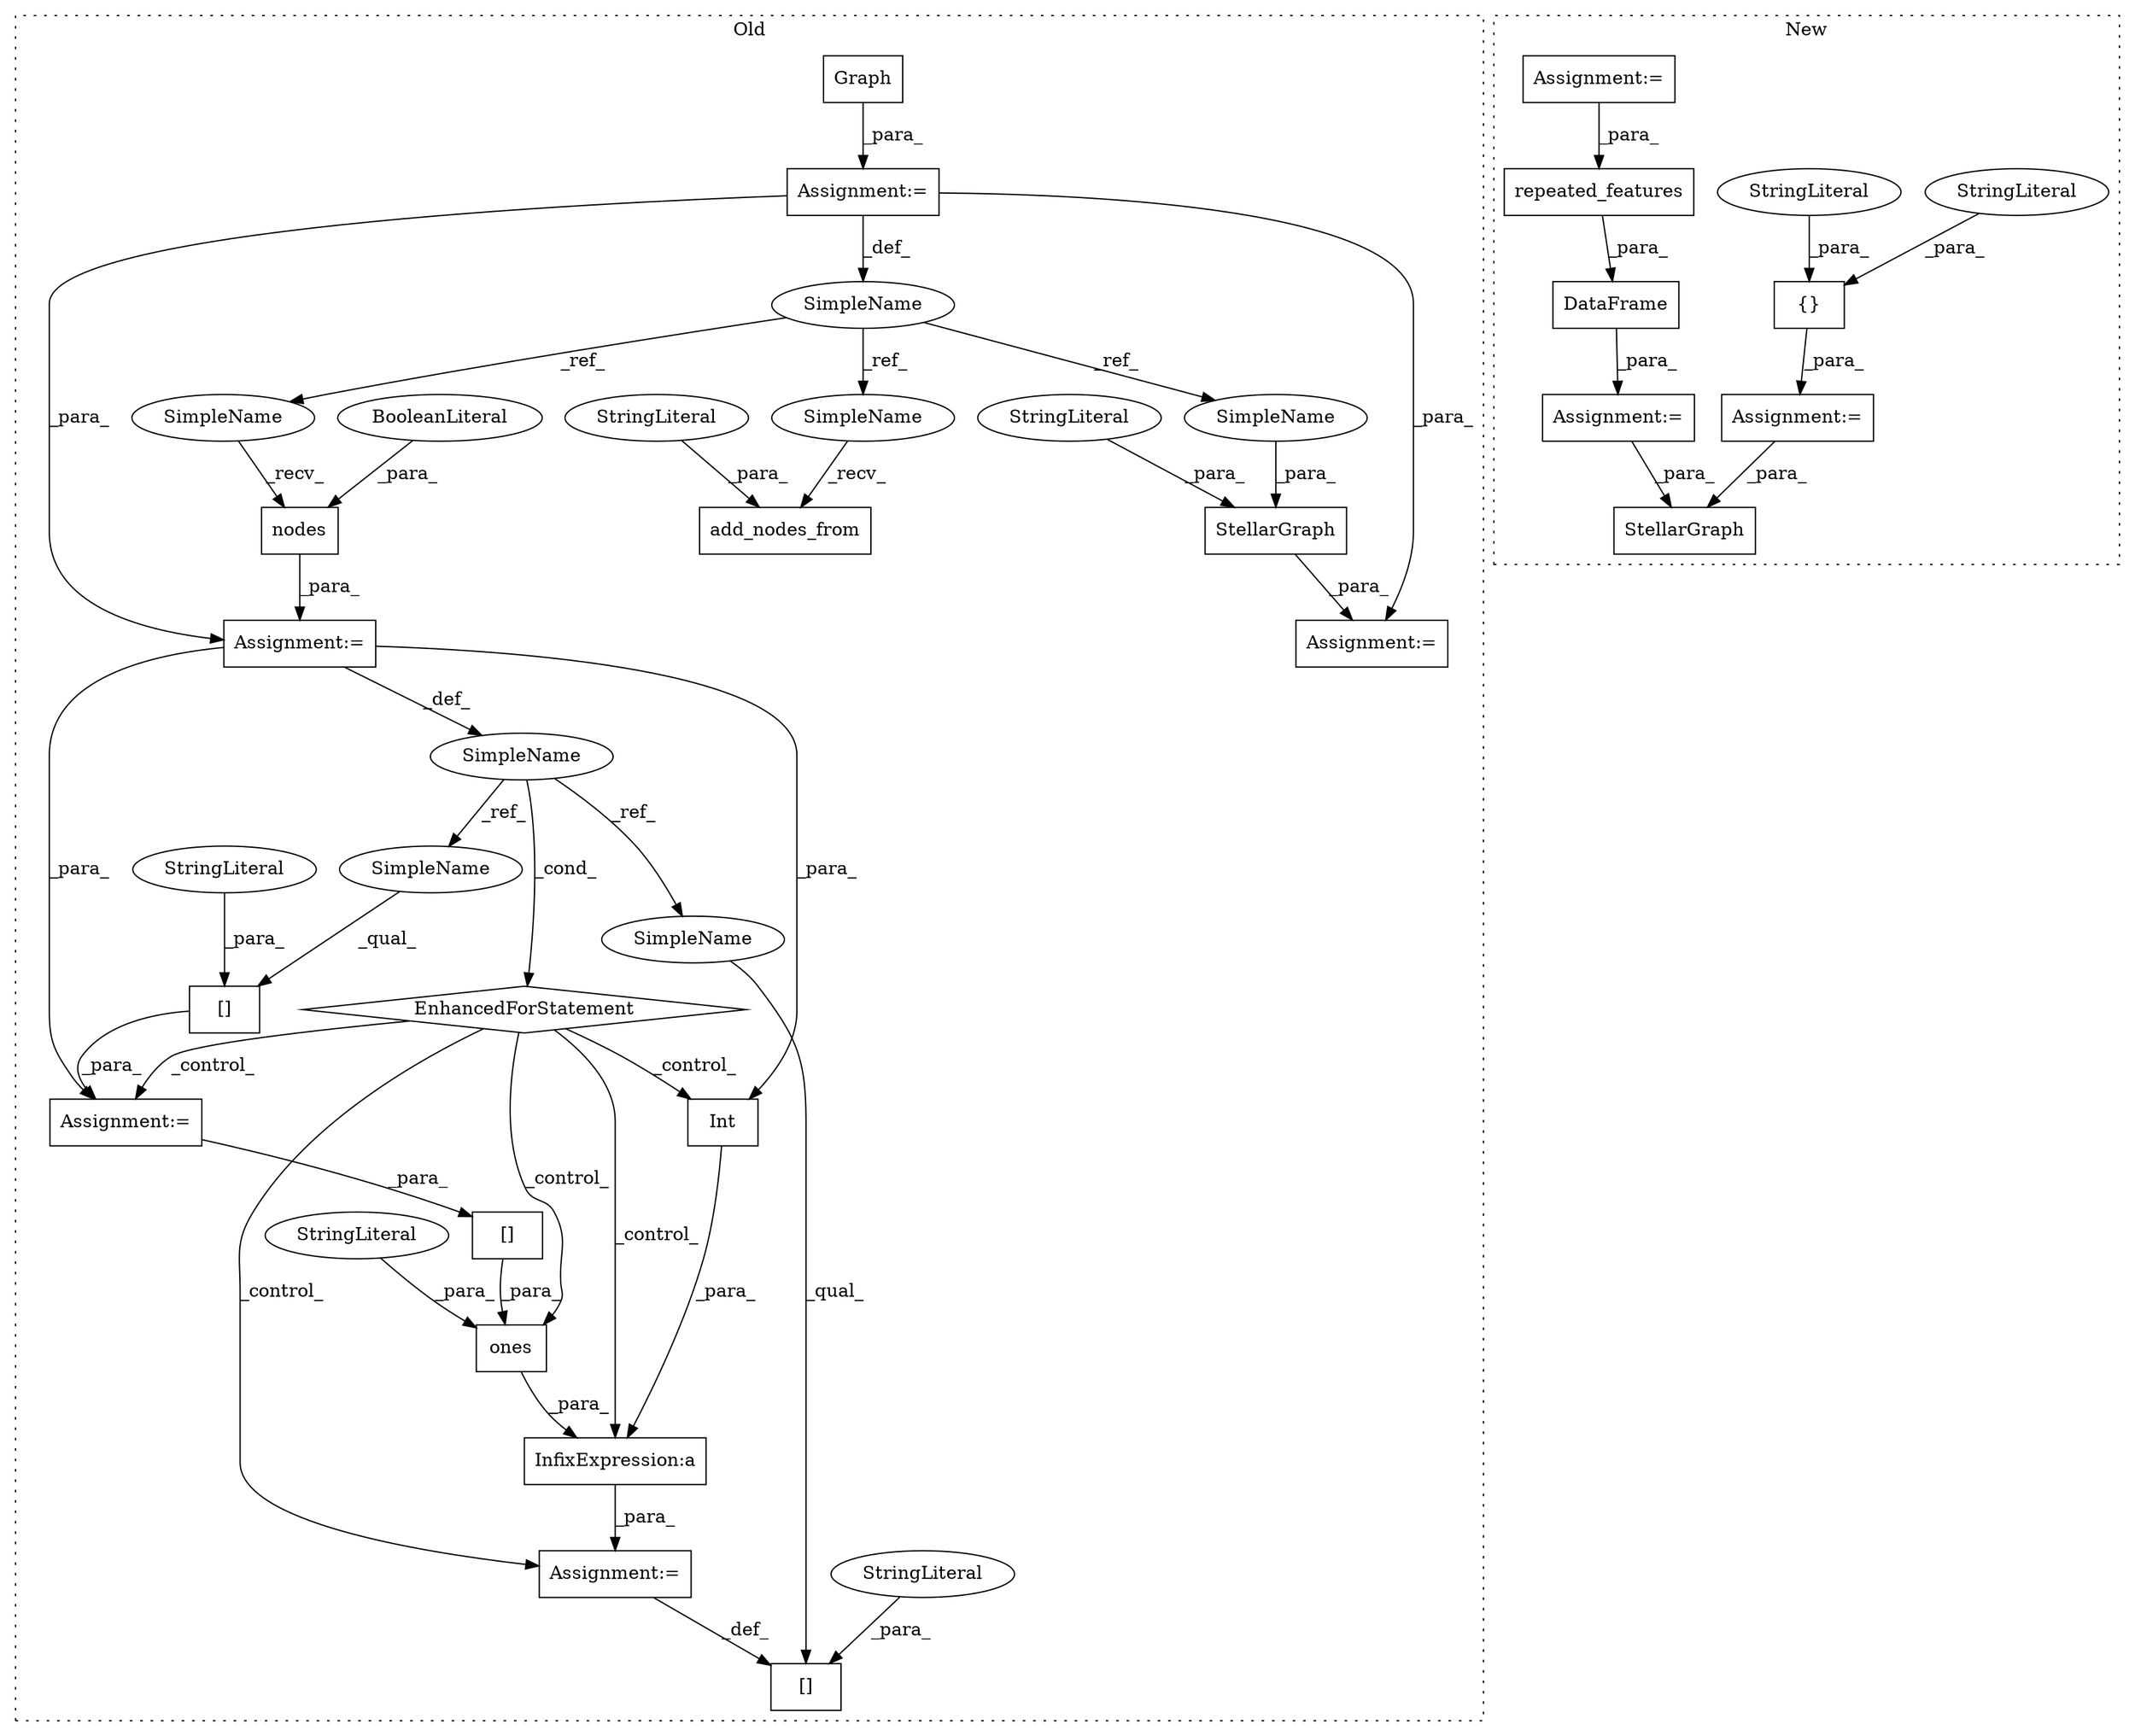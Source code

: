 digraph G {
subgraph cluster0 {
1 [label="add_nodes_from" a="32" s="2206,2238" l="15,1" shape="box"];
3 [label="SimpleName" a="42" s="2139" l="1" shape="ellipse"];
4 [label="StellarGraph" a="32" s="2659,2683" l="13,1" shape="box"];
10 [label="StringLiteral" a="45" s="2674" l="9" shape="ellipse"];
11 [label="StringLiteral" a="45" s="2234" l="4" shape="ellipse"];
12 [label="nodes" a="32" s="2514,2524" l="6,1" shape="box"];
13 [label="EnhancedForStatement" a="70" s="2431,2525" l="69,2" shape="diamond"];
14 [label="Int" a="32" s="2583,2588" l="4,1" shape="box"];
15 [label="InfixExpression:a" a="27" s="2595" l="3" shape="box"];
16 [label="[]" a="2" s="2609,2632" l="21,1" shape="box"];
17 [label="Assignment:=" a="7" s="2580" l="1" shape="box"];
18 [label="Assignment:=" a="7" s="2431,2525" l="69,2" shape="box"];
22 [label="BooleanLiteral" a="9" s="2520" l="4" shape="ellipse"];
23 [label="[]" a="2" s="2540,2553" l="6,1" shape="box"];
24 [label="SimpleName" a="42" s="2504" l="5" shape="ellipse"];
25 [label="[]" a="2" s="2564,2579" l="6,1" shape="box"];
26 [label="StringLiteral" a="45" s="2546" l="7" shape="ellipse"];
27 [label="StringLiteral" a="45" s="2570" l="9" shape="ellipse"];
28 [label="Graph" a="32" s="2150" l="7" shape="box"];
29 [label="ones" a="32" s="2604,2639" l="5,1" shape="box"];
30 [label="StringLiteral" a="45" s="2634" l="5" shape="ellipse"];
31 [label="Assignment:=" a="7" s="2658" l="1" shape="box"];
32 [label="Assignment:=" a="7" s="2140" l="1" shape="box"];
33 [label="Assignment:=" a="7" s="2539" l="1" shape="box"];
34 [label="SimpleName" a="42" s="2564" l="5" shape="ellipse"];
35 [label="SimpleName" a="42" s="2540" l="5" shape="ellipse"];
36 [label="SimpleName" a="42" s="2512" l="1" shape="ellipse"];
37 [label="SimpleName" a="42" s="2204" l="1" shape="ellipse"];
38 [label="SimpleName" a="42" s="2672" l="1" shape="ellipse"];
label = "Old";
style="dotted";
}
subgraph cluster1 {
2 [label="repeated_features" a="32" s="2320,2382" l="18,1" shape="box"];
5 [label="StellarGraph" a="32" s="2746,2770" l="13,1" shape="box"];
6 [label="{}" a="4" s="2694,2712" l="1,1" shape="box"];
7 [label="DataFrame" a="32" s="2310,2396" l="10,1" shape="box"];
8 [label="StringLiteral" a="45" s="2695" l="8" shape="ellipse"];
9 [label="StringLiteral" a="45" s="2704" l="8" shape="ellipse"];
19 [label="Assignment:=" a="7" s="2509" l="1" shape="box"];
20 [label="Assignment:=" a="7" s="2290" l="1" shape="box"];
21 [label="Assignment:=" a="7" s="1974" l="20" shape="box"];
label = "New";
style="dotted";
}
2 -> 7 [label="_para_"];
3 -> 37 [label="_ref_"];
3 -> 36 [label="_ref_"];
3 -> 38 [label="_ref_"];
4 -> 31 [label="_para_"];
6 -> 19 [label="_para_"];
7 -> 20 [label="_para_"];
8 -> 6 [label="_para_"];
9 -> 6 [label="_para_"];
10 -> 4 [label="_para_"];
11 -> 1 [label="_para_"];
12 -> 18 [label="_para_"];
13 -> 14 [label="_control_"];
13 -> 17 [label="_control_"];
13 -> 29 [label="_control_"];
13 -> 15 [label="_control_"];
13 -> 33 [label="_control_"];
14 -> 15 [label="_para_"];
15 -> 17 [label="_para_"];
16 -> 29 [label="_para_"];
17 -> 25 [label="_def_"];
18 -> 24 [label="_def_"];
18 -> 14 [label="_para_"];
18 -> 33 [label="_para_"];
19 -> 5 [label="_para_"];
20 -> 5 [label="_para_"];
21 -> 2 [label="_para_"];
22 -> 12 [label="_para_"];
23 -> 33 [label="_para_"];
24 -> 34 [label="_ref_"];
24 -> 35 [label="_ref_"];
24 -> 13 [label="_cond_"];
26 -> 23 [label="_para_"];
27 -> 25 [label="_para_"];
28 -> 32 [label="_para_"];
29 -> 15 [label="_para_"];
30 -> 29 [label="_para_"];
32 -> 3 [label="_def_"];
32 -> 18 [label="_para_"];
32 -> 31 [label="_para_"];
33 -> 16 [label="_para_"];
34 -> 25 [label="_qual_"];
35 -> 23 [label="_qual_"];
36 -> 12 [label="_recv_"];
37 -> 1 [label="_recv_"];
38 -> 4 [label="_para_"];
}
